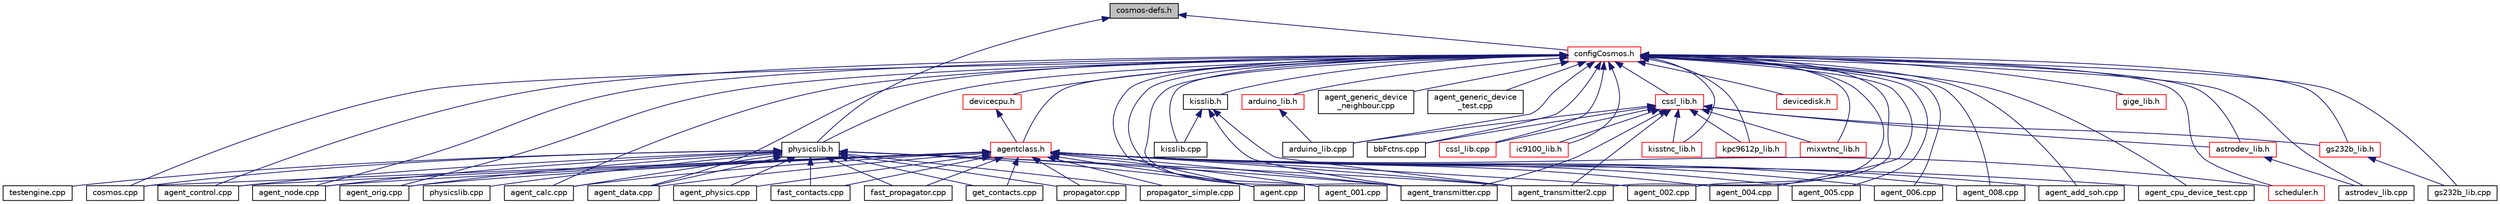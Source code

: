 digraph "cosmos-defs.h"
{
 // INTERACTIVE_SVG=YES
  edge [fontname="Helvetica",fontsize="10",labelfontname="Helvetica",labelfontsize="10"];
  node [fontname="Helvetica",fontsize="10",shape=record];
  Node8 [label="cosmos-defs.h",height=0.2,width=0.4,color="black", fillcolor="grey75", style="filled", fontcolor="black"];
  Node8 -> Node9 [dir="back",color="midnightblue",fontsize="10",style="solid",fontname="Helvetica"];
  Node9 [label="physicslib.h",height=0.2,width=0.4,color="black", fillcolor="white", style="filled",URL="$physicslib_8h.html",tooltip="Orbit library include file. "];
  Node9 -> Node10 [dir="back",color="midnightblue",fontsize="10",style="solid",fontname="Helvetica"];
  Node10 [label="agent_calc.cpp",height=0.2,width=0.4,color="black", fillcolor="white", style="filled",URL="$agent__calc_8cpp.html",tooltip="Demonstration calculator Agent. "];
  Node9 -> Node11 [dir="back",color="midnightblue",fontsize="10",style="solid",fontname="Helvetica"];
  Node11 [label="propagator_simple.cpp",height=0.2,width=0.4,color="black", fillcolor="white", style="filled",URL="$propagator__simple_8cpp.html"];
  Node9 -> Node12 [dir="back",color="midnightblue",fontsize="10",style="solid",fontname="Helvetica"];
  Node12 [label="testengine.cpp",height=0.2,width=0.4,color="black", fillcolor="white", style="filled",URL="$testengine_8cpp.html",tooltip="Command line simulator. "];
  Node9 -> Node13 [dir="back",color="midnightblue",fontsize="10",style="solid",fontname="Helvetica"];
  Node13 [label="physicslib.cpp",height=0.2,width=0.4,color="black", fillcolor="white", style="filled",URL="$physicslib_8cpp.html"];
  Node9 -> Node14 [dir="back",color="midnightblue",fontsize="10",style="solid",fontname="Helvetica"];
  Node14 [label="agent.cpp",height=0.2,width=0.4,color="black", fillcolor="white", style="filled",URL="$agent_8cpp.html",tooltip="Agent control program source. "];
  Node9 -> Node15 [dir="back",color="midnightblue",fontsize="10",style="solid",fontname="Helvetica"];
  Node15 [label="agent_data.cpp",height=0.2,width=0.4,color="black", fillcolor="white", style="filled",URL="$agent__data_8cpp.html"];
  Node9 -> Node16 [dir="back",color="midnightblue",fontsize="10",style="solid",fontname="Helvetica"];
  Node16 [label="cosmos.cpp",height=0.2,width=0.4,color="black", fillcolor="white", style="filled",URL="$cosmos_8cpp.html"];
  Node9 -> Node17 [dir="back",color="midnightblue",fontsize="10",style="solid",fontname="Helvetica"];
  Node17 [label="agent_control.cpp",height=0.2,width=0.4,color="black", fillcolor="white", style="filled",URL="$agent__control_8cpp.html",tooltip="Agent Control for Satellite Ground Station. "];
  Node9 -> Node18 [dir="back",color="midnightblue",fontsize="10",style="solid",fontname="Helvetica"];
  Node18 [label="agent_node.cpp",height=0.2,width=0.4,color="black", fillcolor="white", style="filled",URL="$agent__node_8cpp.html"];
  Node9 -> Node19 [dir="back",color="midnightblue",fontsize="10",style="solid",fontname="Helvetica"];
  Node19 [label="agent_orig.cpp",height=0.2,width=0.4,color="black", fillcolor="white", style="filled",URL="$agent__orig_8cpp.html"];
  Node9 -> Node20 [dir="back",color="midnightblue",fontsize="10",style="solid",fontname="Helvetica"];
  Node20 [label="agent_physics.cpp",height=0.2,width=0.4,color="black", fillcolor="white", style="filled",URL="$agent__physics_8cpp.html"];
  Node9 -> Node21 [dir="back",color="midnightblue",fontsize="10",style="solid",fontname="Helvetica"];
  Node21 [label="agent_transmitter.cpp",height=0.2,width=0.4,color="black", fillcolor="white", style="filled",URL="$agent__transmitter_8cpp.html"];
  Node9 -> Node22 [dir="back",color="midnightblue",fontsize="10",style="solid",fontname="Helvetica"];
  Node22 [label="agent_transmitter2.cpp",height=0.2,width=0.4,color="black", fillcolor="white", style="filled",URL="$agent__transmitter2_8cpp.html"];
  Node9 -> Node23 [dir="back",color="midnightblue",fontsize="10",style="solid",fontname="Helvetica"];
  Node23 [label="fast_contacts.cpp",height=0.2,width=0.4,color="black", fillcolor="white", style="filled",URL="$fast__contacts_8cpp.html"];
  Node9 -> Node24 [dir="back",color="midnightblue",fontsize="10",style="solid",fontname="Helvetica"];
  Node24 [label="fast_propagator.cpp",height=0.2,width=0.4,color="black", fillcolor="white", style="filled",URL="$fast__propagator_8cpp.html"];
  Node9 -> Node25 [dir="back",color="midnightblue",fontsize="10",style="solid",fontname="Helvetica"];
  Node25 [label="get_contacts.cpp",height=0.2,width=0.4,color="black", fillcolor="white", style="filled",URL="$get__contacts_8cpp.html"];
  Node9 -> Node26 [dir="back",color="midnightblue",fontsize="10",style="solid",fontname="Helvetica"];
  Node26 [label="propagator.cpp",height=0.2,width=0.4,color="black", fillcolor="white", style="filled",URL="$propagator_8cpp.html"];
  Node8 -> Node27 [dir="back",color="midnightblue",fontsize="10",style="solid",fontname="Helvetica"];
  Node27 [label="configCosmos.h",height=0.2,width=0.4,color="red", fillcolor="white", style="filled",URL="$config_cosmos_8h.html",tooltip="Headers and definitions common to all COSMOS. "];
  Node27 -> Node28 [dir="back",color="midnightblue",fontsize="10",style="solid",fontname="Helvetica"];
  Node28 [label="agent_001.cpp",height=0.2,width=0.4,color="black", fillcolor="white", style="filled",URL="$agent__001_8cpp.html"];
  Node27 -> Node29 [dir="back",color="midnightblue",fontsize="10",style="solid",fontname="Helvetica"];
  Node29 [label="agent_002.cpp",height=0.2,width=0.4,color="black", fillcolor="white", style="filled",URL="$agent__002_8cpp.html"];
  Node27 -> Node30 [dir="back",color="midnightblue",fontsize="10",style="solid",fontname="Helvetica"];
  Node30 [label="agent_004.cpp",height=0.2,width=0.4,color="black", fillcolor="white", style="filled",URL="$agent__004_8cpp.html"];
  Node27 -> Node31 [dir="back",color="midnightblue",fontsize="10",style="solid",fontname="Helvetica"];
  Node31 [label="agent_005.cpp",height=0.2,width=0.4,color="black", fillcolor="white", style="filled",URL="$agent__005_8cpp.html"];
  Node27 -> Node32 [dir="back",color="midnightblue",fontsize="10",style="solid",fontname="Helvetica"];
  Node32 [label="agent_006.cpp",height=0.2,width=0.4,color="black", fillcolor="white", style="filled",URL="$agent__006_8cpp.html"];
  Node27 -> Node33 [dir="back",color="midnightblue",fontsize="10",style="solid",fontname="Helvetica"];
  Node33 [label="agent_008.cpp",height=0.2,width=0.4,color="black", fillcolor="white", style="filled",URL="$agent__008_8cpp.html"];
  Node27 -> Node34 [dir="back",color="midnightblue",fontsize="10",style="solid",fontname="Helvetica"];
  Node34 [label="agent_add_soh.cpp",height=0.2,width=0.4,color="black", fillcolor="white", style="filled",URL="$agent__add__soh_8cpp.html"];
  Node27 -> Node10 [dir="back",color="midnightblue",fontsize="10",style="solid",fontname="Helvetica"];
  Node27 -> Node35 [dir="back",color="midnightblue",fontsize="10",style="solid",fontname="Helvetica"];
  Node35 [label="agent_cpu_device_test.cpp",height=0.2,width=0.4,color="black", fillcolor="white", style="filled",URL="$agent__cpu__device__test_8cpp.html"];
  Node27 -> Node36 [dir="back",color="midnightblue",fontsize="10",style="solid",fontname="Helvetica"];
  Node36 [label="agent_generic_device\l_neighbour.cpp",height=0.2,width=0.4,color="black", fillcolor="white", style="filled",URL="$agent__generic__device__neighbour_8cpp.html"];
  Node27 -> Node37 [dir="back",color="midnightblue",fontsize="10",style="solid",fontname="Helvetica"];
  Node37 [label="agent_generic_device\l_test.cpp",height=0.2,width=0.4,color="black", fillcolor="white", style="filled",URL="$agent__generic__device__test_8cpp.html"];
  Node27 -> Node38 [dir="back",color="midnightblue",fontsize="10",style="solid",fontname="Helvetica"];
  Node38 [label="agentclass.h",height=0.2,width=0.4,color="red", fillcolor="white", style="filled",URL="$agentclass_8h.html",tooltip="Agent Server and Client header file. "];
  Node38 -> Node28 [dir="back",color="midnightblue",fontsize="10",style="solid",fontname="Helvetica"];
  Node38 -> Node29 [dir="back",color="midnightblue",fontsize="10",style="solid",fontname="Helvetica"];
  Node38 -> Node30 [dir="back",color="midnightblue",fontsize="10",style="solid",fontname="Helvetica"];
  Node38 -> Node31 [dir="back",color="midnightblue",fontsize="10",style="solid",fontname="Helvetica"];
  Node38 -> Node32 [dir="back",color="midnightblue",fontsize="10",style="solid",fontname="Helvetica"];
  Node38 -> Node33 [dir="back",color="midnightblue",fontsize="10",style="solid",fontname="Helvetica"];
  Node38 -> Node34 [dir="back",color="midnightblue",fontsize="10",style="solid",fontname="Helvetica"];
  Node38 -> Node10 [dir="back",color="midnightblue",fontsize="10",style="solid",fontname="Helvetica"];
  Node38 -> Node35 [dir="back",color="midnightblue",fontsize="10",style="solid",fontname="Helvetica"];
  Node38 -> Node11 [dir="back",color="midnightblue",fontsize="10",style="solid",fontname="Helvetica"];
  Node38 -> Node42 [dir="back",color="midnightblue",fontsize="10",style="solid",fontname="Helvetica"];
  Node42 [label="scheduler.h",height=0.2,width=0.4,color="red", fillcolor="white", style="filled",URL="$scheduler_8h.html",tooltip="Scheduler Class. "];
  Node38 -> Node14 [dir="back",color="midnightblue",fontsize="10",style="solid",fontname="Helvetica"];
  Node38 -> Node15 [dir="back",color="midnightblue",fontsize="10",style="solid",fontname="Helvetica"];
  Node38 -> Node16 [dir="back",color="midnightblue",fontsize="10",style="solid",fontname="Helvetica"];
  Node38 -> Node17 [dir="back",color="midnightblue",fontsize="10",style="solid",fontname="Helvetica"];
  Node38 -> Node18 [dir="back",color="midnightblue",fontsize="10",style="solid",fontname="Helvetica"];
  Node38 -> Node19 [dir="back",color="midnightblue",fontsize="10",style="solid",fontname="Helvetica"];
  Node38 -> Node20 [dir="back",color="midnightblue",fontsize="10",style="solid",fontname="Helvetica"];
  Node38 -> Node21 [dir="back",color="midnightblue",fontsize="10",style="solid",fontname="Helvetica"];
  Node38 -> Node22 [dir="back",color="midnightblue",fontsize="10",style="solid",fontname="Helvetica"];
  Node38 -> Node23 [dir="back",color="midnightblue",fontsize="10",style="solid",fontname="Helvetica"];
  Node38 -> Node24 [dir="back",color="midnightblue",fontsize="10",style="solid",fontname="Helvetica"];
  Node38 -> Node25 [dir="back",color="midnightblue",fontsize="10",style="solid",fontname="Helvetica"];
  Node38 -> Node26 [dir="back",color="midnightblue",fontsize="10",style="solid",fontname="Helvetica"];
  Node27 -> Node42 [dir="back",color="midnightblue",fontsize="10",style="solid",fontname="Helvetica"];
  Node27 -> Node69 [dir="back",color="midnightblue",fontsize="10",style="solid",fontname="Helvetica"];
  Node69 [label="arduino_lib.cpp",height=0.2,width=0.4,color="black", fillcolor="white", style="filled",URL="$arduino__lib_8cpp.html"];
  Node27 -> Node70 [dir="back",color="midnightblue",fontsize="10",style="solid",fontname="Helvetica"];
  Node70 [label="arduino_lib.h",height=0.2,width=0.4,color="red", fillcolor="white", style="filled",URL="$arduino__lib_8h.html"];
  Node70 -> Node69 [dir="back",color="midnightblue",fontsize="10",style="solid",fontname="Helvetica"];
  Node27 -> Node72 [dir="back",color="midnightblue",fontsize="10",style="solid",fontname="Helvetica"];
  Node72 [label="astrodev_lib.cpp",height=0.2,width=0.4,color="black", fillcolor="white", style="filled",URL="$astrodev__lib_8cpp.html"];
  Node27 -> Node73 [dir="back",color="midnightblue",fontsize="10",style="solid",fontname="Helvetica"];
  Node73 [label="astrodev_lib.h",height=0.2,width=0.4,color="red", fillcolor="white", style="filled",URL="$astrodev__lib_8h.html",tooltip="ASTRODEV controller includes. "];
  Node73 -> Node72 [dir="back",color="midnightblue",fontsize="10",style="solid",fontname="Helvetica"];
  Node27 -> Node76 [dir="back",color="midnightblue",fontsize="10",style="solid",fontname="Helvetica"];
  Node76 [label="devicecpu.h",height=0.2,width=0.4,color="red", fillcolor="white", style="filled",URL="$devicecpu_8h.html",tooltip="devicecpu include file. "];
  Node76 -> Node38 [dir="back",color="midnightblue",fontsize="10",style="solid",fontname="Helvetica"];
  Node27 -> Node79 [dir="back",color="midnightblue",fontsize="10",style="solid",fontname="Helvetica"];
  Node79 [label="devicedisk.h",height=0.2,width=0.4,color="red", fillcolor="white", style="filled",URL="$devicedisk_8h.html"];
  Node27 -> Node81 [dir="back",color="midnightblue",fontsize="10",style="solid",fontname="Helvetica"];
  Node81 [label="bbFctns.cpp",height=0.2,width=0.4,color="black", fillcolor="white", style="filled",URL="$bb_fctns_8cpp.html"];
  Node27 -> Node82 [dir="back",color="midnightblue",fontsize="10",style="solid",fontname="Helvetica"];
  Node82 [label="cssl_lib.cpp",height=0.2,width=0.4,color="red", fillcolor="white", style="filled",URL="$cssl__lib_8cpp.html",tooltip="Simple Serial library source file. "];
  Node27 -> Node85 [dir="back",color="midnightblue",fontsize="10",style="solid",fontname="Helvetica"];
  Node85 [label="cssl_lib.h",height=0.2,width=0.4,color="red", fillcolor="white", style="filled",URL="$cssl__lib_8h.html",tooltip="Simple Serial library header file. "];
  Node85 -> Node69 [dir="back",color="midnightblue",fontsize="10",style="solid",fontname="Helvetica"];
  Node85 -> Node73 [dir="back",color="midnightblue",fontsize="10",style="solid",fontname="Helvetica"];
  Node85 -> Node81 [dir="back",color="midnightblue",fontsize="10",style="solid",fontname="Helvetica"];
  Node85 -> Node82 [dir="back",color="midnightblue",fontsize="10",style="solid",fontname="Helvetica"];
  Node85 -> Node87 [dir="back",color="midnightblue",fontsize="10",style="solid",fontname="Helvetica"];
  Node87 [label="gs232b_lib.h",height=0.2,width=0.4,color="red", fillcolor="white", style="filled",URL="$gs232b__lib_8h.html",tooltip="GS-232B controller includes. "];
  Node87 -> Node88 [dir="back",color="midnightblue",fontsize="10",style="solid",fontname="Helvetica"];
  Node88 [label="gs232b_lib.cpp",height=0.2,width=0.4,color="black", fillcolor="white", style="filled",URL="$gs232b__lib_8cpp.html"];
  Node85 -> Node89 [dir="back",color="midnightblue",fontsize="10",style="solid",fontname="Helvetica"];
  Node89 [label="ic9100_lib.h",height=0.2,width=0.4,color="red", fillcolor="white", style="filled",URL="$ic9100__lib_8h.html"];
  Node85 -> Node91 [dir="back",color="midnightblue",fontsize="10",style="solid",fontname="Helvetica"];
  Node91 [label="kisstnc_lib.h",height=0.2,width=0.4,color="red", fillcolor="white", style="filled",URL="$kisstnc__lib_8h.html",tooltip="KISSTNC controller includes. "];
  Node85 -> Node93 [dir="back",color="midnightblue",fontsize="10",style="solid",fontname="Helvetica"];
  Node93 [label="kpc9612p_lib.h",height=0.2,width=0.4,color="red", fillcolor="white", style="filled",URL="$kpc9612p__lib_8h.html",tooltip="KPC-9612P controller includes. "];
  Node85 -> Node97 [dir="back",color="midnightblue",fontsize="10",style="solid",fontname="Helvetica"];
  Node97 [label="mixwtnc_lib.h",height=0.2,width=0.4,color="red", fillcolor="white", style="filled",URL="$mixwtnc__lib_8h.html",tooltip="MIXWTNC controller includes. "];
  Node85 -> Node21 [dir="back",color="midnightblue",fontsize="10",style="solid",fontname="Helvetica"];
  Node85 -> Node22 [dir="back",color="midnightblue",fontsize="10",style="solid",fontname="Helvetica"];
  Node27 -> Node104 [dir="back",color="midnightblue",fontsize="10",style="solid",fontname="Helvetica"];
  Node104 [label="gige_lib.h",height=0.2,width=0.4,color="red", fillcolor="white", style="filled",URL="$gige__lib_8h.html"];
  Node27 -> Node88 [dir="back",color="midnightblue",fontsize="10",style="solid",fontname="Helvetica"];
  Node27 -> Node87 [dir="back",color="midnightblue",fontsize="10",style="solid",fontname="Helvetica"];
  Node27 -> Node89 [dir="back",color="midnightblue",fontsize="10",style="solid",fontname="Helvetica"];
  Node27 -> Node107 [dir="back",color="midnightblue",fontsize="10",style="solid",fontname="Helvetica"];
  Node107 [label="kisslib.cpp",height=0.2,width=0.4,color="black", fillcolor="white", style="filled",URL="$kisslib_8cpp.html"];
  Node27 -> Node108 [dir="back",color="midnightblue",fontsize="10",style="solid",fontname="Helvetica"];
  Node108 [label="kisslib.h",height=0.2,width=0.4,color="black", fillcolor="white", style="filled",URL="$kisslib_8h.html"];
  Node108 -> Node107 [dir="back",color="midnightblue",fontsize="10",style="solid",fontname="Helvetica"];
  Node108 -> Node21 [dir="back",color="midnightblue",fontsize="10",style="solid",fontname="Helvetica"];
  Node108 -> Node22 [dir="back",color="midnightblue",fontsize="10",style="solid",fontname="Helvetica"];
  Node27 -> Node91 [dir="back",color="midnightblue",fontsize="10",style="solid",fontname="Helvetica"];
  Node27 -> Node93 [dir="back",color="midnightblue",fontsize="10",style="solid",fontname="Helvetica"];
  Node27 -> Node97 [dir="back",color="midnightblue",fontsize="10",style="solid",fontname="Helvetica"];
  Node27 -> Node9 [dir="back",color="midnightblue",fontsize="10",style="solid",fontname="Helvetica"];
  Node27 -> Node14 [dir="back",color="midnightblue",fontsize="10",style="solid",fontname="Helvetica"];
  Node27 -> Node15 [dir="back",color="midnightblue",fontsize="10",style="solid",fontname="Helvetica"];
  Node27 -> Node16 [dir="back",color="midnightblue",fontsize="10",style="solid",fontname="Helvetica"];
  Node27 -> Node17 [dir="back",color="midnightblue",fontsize="10",style="solid",fontname="Helvetica"];
  Node27 -> Node18 [dir="back",color="midnightblue",fontsize="10",style="solid",fontname="Helvetica"];
  Node27 -> Node19 [dir="back",color="midnightblue",fontsize="10",style="solid",fontname="Helvetica"];
  Node27 -> Node21 [dir="back",color="midnightblue",fontsize="10",style="solid",fontname="Helvetica"];
  Node27 -> Node22 [dir="back",color="midnightblue",fontsize="10",style="solid",fontname="Helvetica"];
}
